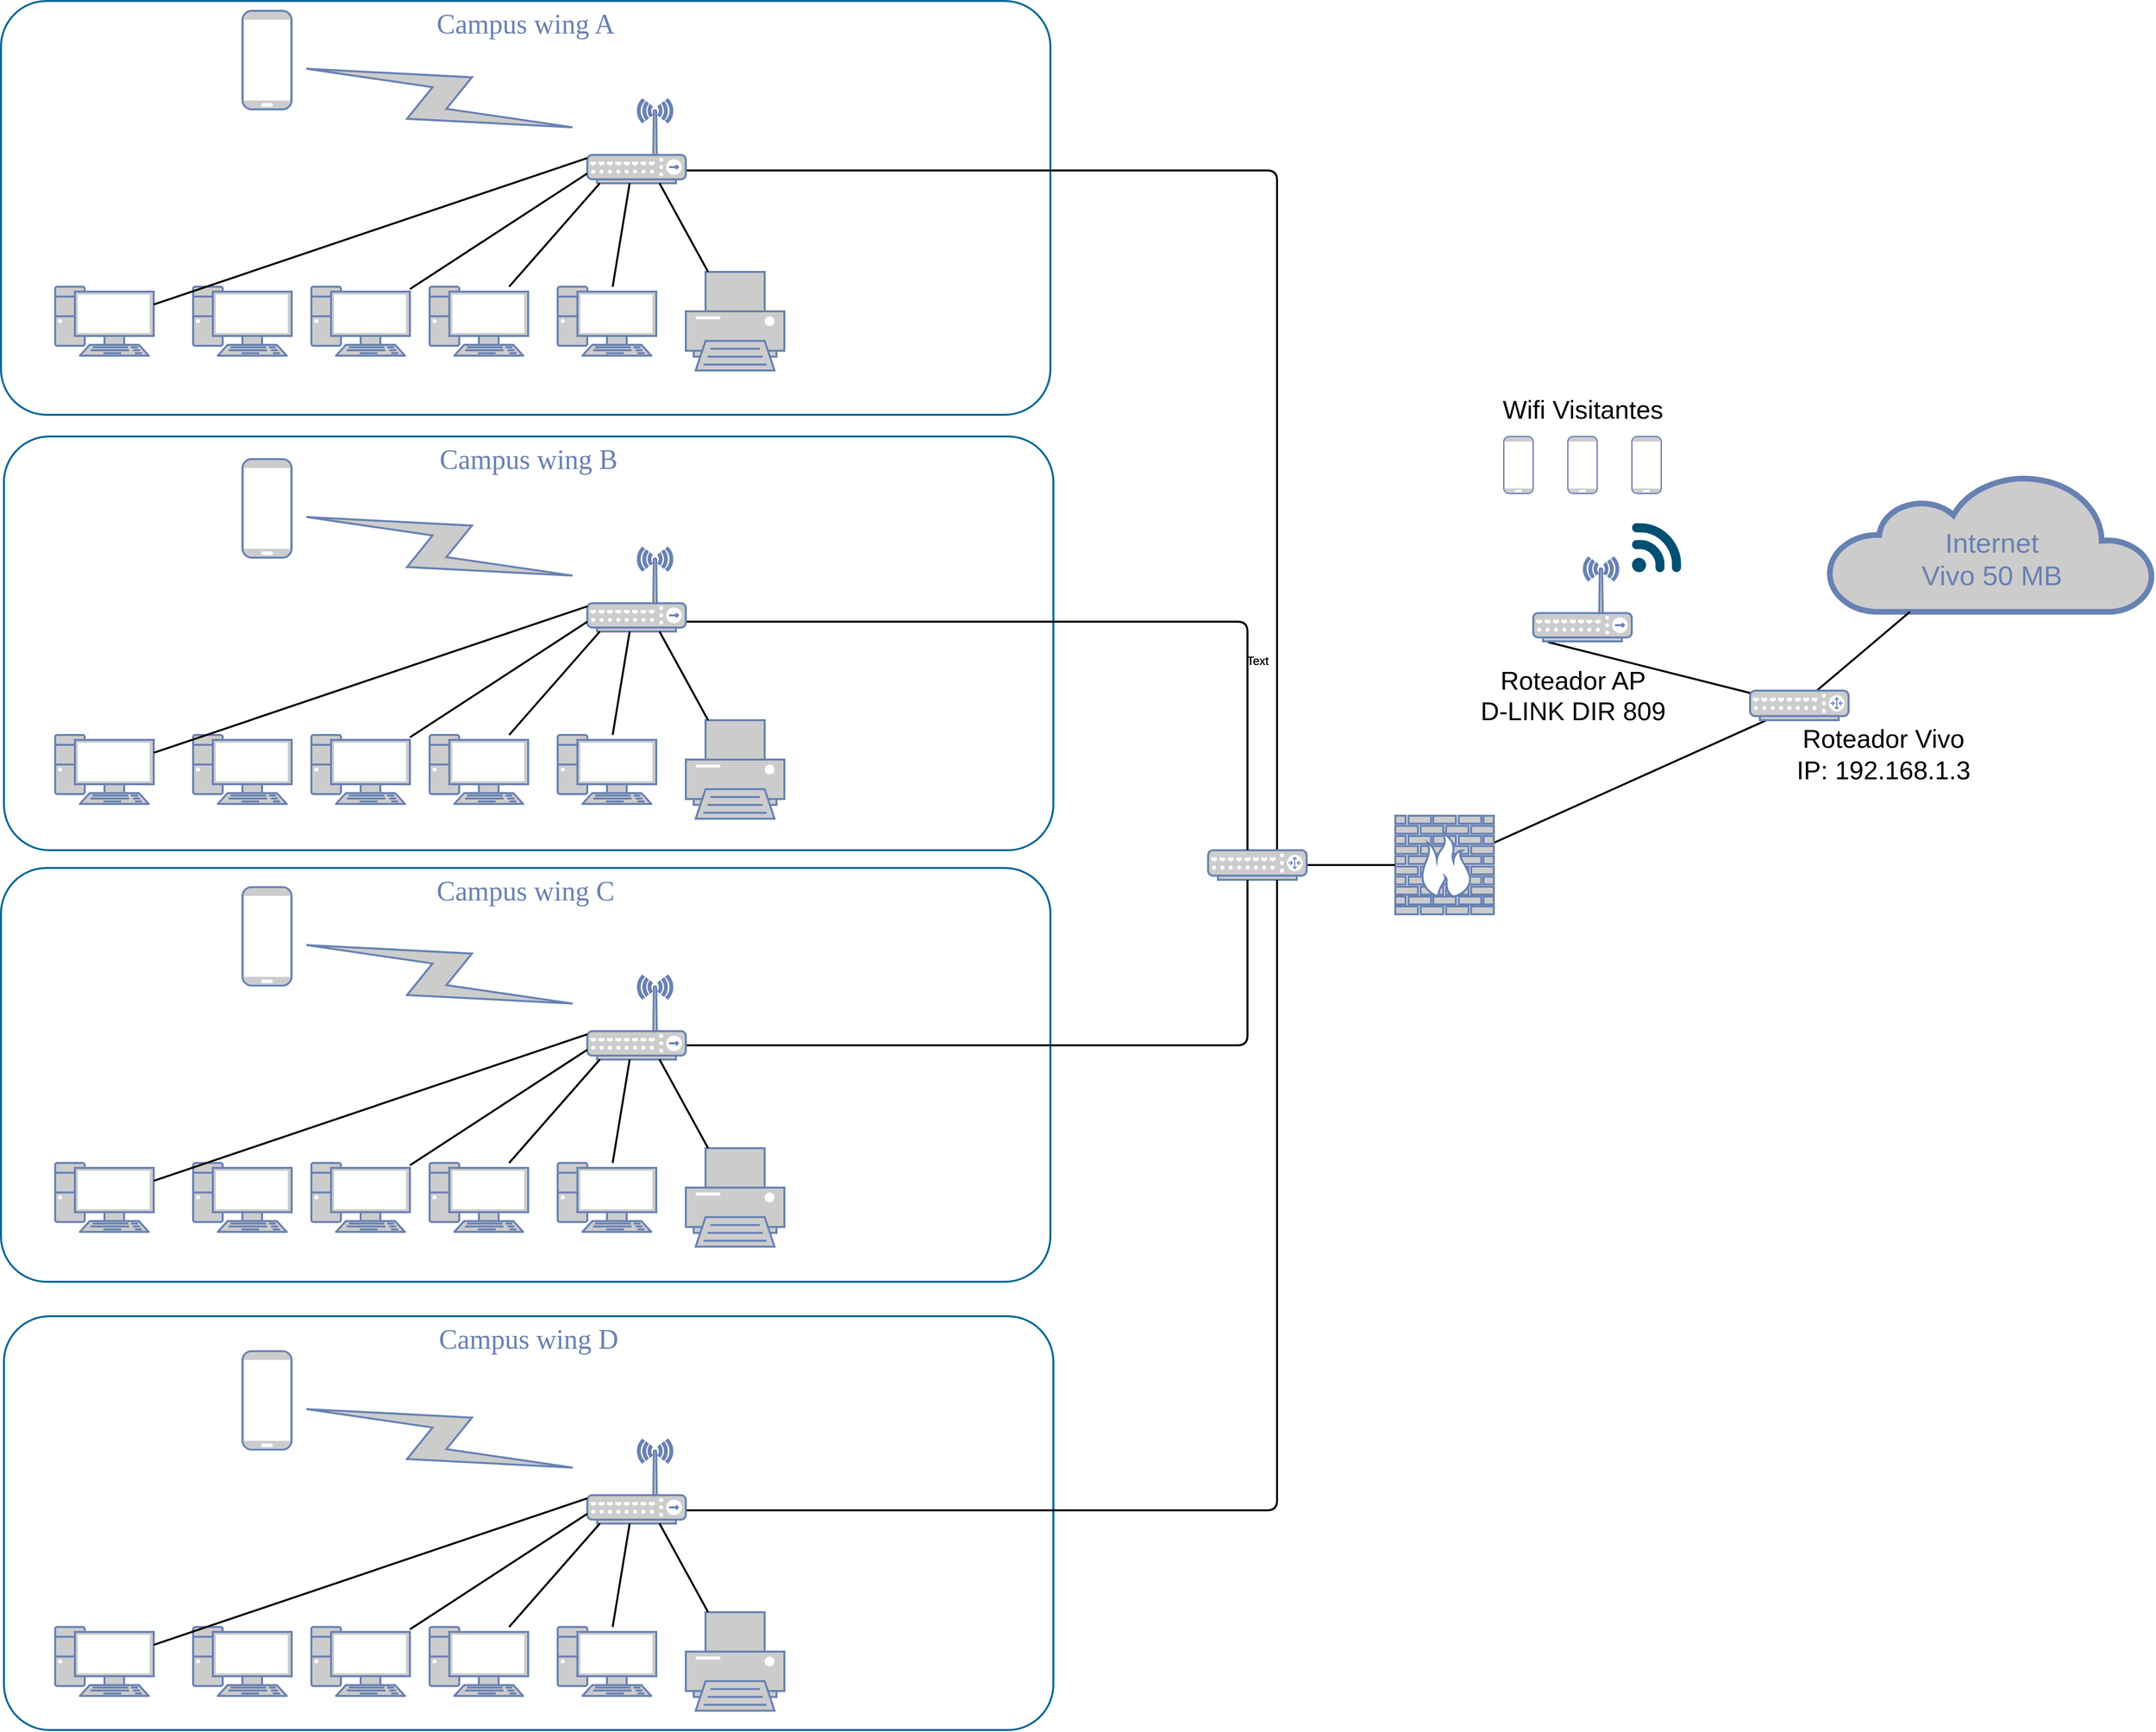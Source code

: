 <mxfile version="14.6.13" type="github">
  <diagram name="Page-1" id="bfe91b75-5d2c-26a0-9c1d-138518896778">
    <mxGraphModel dx="2029" dy="1031" grid="1" gridSize="10" guides="1" tooltips="1" connect="1" arrows="1" fold="1" page="1" pageScale="1" pageWidth="1100" pageHeight="850" background="#ffffff" math="0" shadow="0">
      <root>
        <mxCell id="0" />
        <mxCell id="1" parent="0" />
        <mxCell id="7c3789c024ecab99-82" value="Campus wing D" style="rounded=1;whiteSpace=wrap;html=1;shadow=0;comic=0;strokeColor=#036897;strokeWidth=2;fillColor=none;fontFamily=Verdana;fontSize=28;fontColor=#6881B3;align=center;arcSize=11;verticalAlign=top;" parent="1" vertex="1">
          <mxGeometry x="78" y="1355" width="1065" height="420" as="geometry" />
        </mxCell>
        <mxCell id="7c3789c024ecab99-81" value="Campus wing C" style="rounded=1;whiteSpace=wrap;html=1;shadow=0;comic=0;strokeColor=#036897;strokeWidth=2;fillColor=none;fontFamily=Verdana;fontSize=28;fontColor=#6881B3;align=center;arcSize=11;verticalAlign=top;" parent="1" vertex="1">
          <mxGeometry x="75" y="900" width="1065" height="420" as="geometry" />
        </mxCell>
        <mxCell id="7c3789c024ecab99-79" value="Campus wing B" style="rounded=1;whiteSpace=wrap;html=1;shadow=0;comic=0;strokeColor=#036897;strokeWidth=2;fillColor=none;fontFamily=Verdana;fontSize=28;fontColor=#6881B3;align=center;arcSize=11;verticalAlign=top;" parent="1" vertex="1">
          <mxGeometry x="78" y="462" width="1065" height="420" as="geometry" />
        </mxCell>
        <mxCell id="7c3789c024ecab99-78" value="Campus wing A" style="rounded=1;whiteSpace=wrap;html=1;shadow=0;comic=0;strokeColor=#036897;strokeWidth=2;fillColor=none;fontFamily=Verdana;fontSize=28;fontColor=#6881B3;align=center;arcSize=11;verticalAlign=top;" parent="1" vertex="1">
          <mxGeometry x="75" y="20" width="1065" height="420" as="geometry" />
        </mxCell>
        <mxCell id="7c3789c024ecab99-55" style="edgeStyle=none;html=1;labelBackgroundColor=none;endArrow=none;endFill=0;strokeWidth=2;fontFamily=Verdana;fontSize=28;fontColor=#6881B3;" parent="1" source="7c3789c024ecab99-8" target="7c3789c024ecab99-54" edge="1">
          <mxGeometry relative="1" as="geometry">
            <mxPoint x="1660" y="837.0" as="targetPoint" />
          </mxGeometry>
        </mxCell>
        <mxCell id="7c3789c024ecab99-8" value="" style="fontColor=#0066CC;verticalAlign=top;verticalLabelPosition=bottom;labelPosition=center;align=center;html=1;fillColor=#CCCCCC;strokeColor=#6881B3;gradientColor=none;gradientDirection=north;strokeWidth=2;shape=mxgraph.networks.firewall;rounded=0;shadow=0;comic=0;" parent="1" vertex="1">
          <mxGeometry x="1490" y="847" width="100" height="100" as="geometry" />
        </mxCell>
        <mxCell id="7c3789c024ecab99-18" style="edgeStyle=orthogonalEdgeStyle;html=1;labelBackgroundColor=none;endArrow=none;endFill=0;strokeWidth=2;fontFamily=Verdana;fontSize=15;fontColor=#036897;" parent="1" source="7c3789c024ecab99-9" target="7c3789c024ecab99-10" edge="1">
          <mxGeometry relative="1" as="geometry">
            <mxPoint x="1110" y="310" as="targetPoint" />
            <Array as="points">
              <mxPoint x="1370" y="192" />
            </Array>
          </mxGeometry>
        </mxCell>
        <mxCell id="7c3789c024ecab99-52" style="edgeStyle=none;html=1;labelBackgroundColor=none;endArrow=none;endFill=0;strokeWidth=2;fontFamily=Verdana;fontSize=15;fontColor=#036897;" parent="1" source="7c3789c024ecab99-10" target="7c3789c024ecab99-8" edge="1">
          <mxGeometry relative="1" as="geometry">
            <mxPoint x="1550.0" y="917" as="targetPoint" />
          </mxGeometry>
        </mxCell>
        <mxCell id="7c3789c024ecab99-10" value="" style="fontColor=#0066CC;verticalAlign=top;verticalLabelPosition=bottom;labelPosition=center;align=center;html=1;fillColor=#CCCCCC;strokeColor=#6881B3;gradientColor=none;gradientDirection=north;strokeWidth=2;shape=mxgraph.networks.router;rounded=0;shadow=0;comic=0;" parent="1" vertex="1">
          <mxGeometry x="1300" y="882" width="100" height="30" as="geometry" />
        </mxCell>
        <mxCell id="7c3789c024ecab99-1" value="" style="fontColor=#0066CC;verticalAlign=top;verticalLabelPosition=bottom;labelPosition=center;align=center;html=1;fillColor=#CCCCCC;strokeColor=#6881B3;gradientColor=none;gradientDirection=north;strokeWidth=2;shape=mxgraph.networks.pc;rounded=0;shadow=0;comic=0;" parent="1" vertex="1">
          <mxGeometry x="130.0" y="310" width="100" height="70" as="geometry" />
        </mxCell>
        <mxCell id="7c3789c024ecab99-2" value="" style="fontColor=#0066CC;verticalAlign=top;verticalLabelPosition=bottom;labelPosition=center;align=center;html=1;fillColor=#CCCCCC;strokeColor=#6881B3;gradientColor=none;gradientDirection=north;strokeWidth=2;shape=mxgraph.networks.pc;rounded=0;shadow=0;comic=0;" parent="1" vertex="1">
          <mxGeometry x="270.0" y="310" width="100" height="70" as="geometry" />
        </mxCell>
        <mxCell id="7c3789c024ecab99-3" value="" style="fontColor=#0066CC;verticalAlign=top;verticalLabelPosition=bottom;labelPosition=center;align=center;html=1;fillColor=#CCCCCC;strokeColor=#6881B3;gradientColor=none;gradientDirection=north;strokeWidth=2;shape=mxgraph.networks.pc;rounded=0;shadow=0;comic=0;" parent="1" vertex="1">
          <mxGeometry x="390.0" y="310" width="100" height="70" as="geometry" />
        </mxCell>
        <mxCell id="7c3789c024ecab99-4" value="" style="fontColor=#0066CC;verticalAlign=top;verticalLabelPosition=bottom;labelPosition=center;align=center;html=1;fillColor=#CCCCCC;strokeColor=#6881B3;gradientColor=none;gradientDirection=north;strokeWidth=2;shape=mxgraph.networks.pc;rounded=0;shadow=0;comic=0;" parent="1" vertex="1">
          <mxGeometry x="510.0" y="310" width="100" height="70" as="geometry" />
        </mxCell>
        <mxCell id="7c3789c024ecab99-5" value="" style="fontColor=#0066CC;verticalAlign=top;verticalLabelPosition=bottom;labelPosition=center;align=center;html=1;fillColor=#CCCCCC;strokeColor=#6881B3;gradientColor=none;gradientDirection=north;strokeWidth=2;shape=mxgraph.networks.pc;rounded=0;shadow=0;comic=0;" parent="1" vertex="1">
          <mxGeometry x="640.0" y="310" width="100" height="70" as="geometry" />
        </mxCell>
        <mxCell id="7c3789c024ecab99-6" value="" style="fontColor=#0066CC;verticalAlign=top;verticalLabelPosition=bottom;labelPosition=center;align=center;html=1;fillColor=#CCCCCC;strokeColor=#6881B3;gradientColor=none;gradientDirection=north;strokeWidth=2;shape=mxgraph.networks.printer;rounded=0;shadow=0;comic=0;" parent="1" vertex="1">
          <mxGeometry x="770.0" y="295" width="100" height="100" as="geometry" />
        </mxCell>
        <mxCell id="7c3789c024ecab99-9" value="" style="fontColor=#0066CC;verticalAlign=top;verticalLabelPosition=bottom;labelPosition=center;align=center;html=1;fillColor=#CCCCCC;strokeColor=#6881B3;gradientColor=none;gradientDirection=north;strokeWidth=2;shape=mxgraph.networks.wireless_hub;rounded=0;shadow=0;comic=0;" parent="1" vertex="1">
          <mxGeometry x="670.0" y="120" width="100" height="85" as="geometry" />
        </mxCell>
        <mxCell id="7c3789c024ecab99-13" style="edgeStyle=none;html=1;labelBackgroundColor=none;endArrow=none;endFill=0;strokeWidth=2;fontFamily=Verdana;fontSize=15;fontColor=#036897;" parent="1" source="7c3789c024ecab99-1" target="7c3789c024ecab99-9" edge="1">
          <mxGeometry relative="1" as="geometry">
            <mxPoint x="650.0" y="240" as="targetPoint" />
          </mxGeometry>
        </mxCell>
        <mxCell id="7c3789c024ecab99-14" style="edgeStyle=none;html=1;labelBackgroundColor=none;endArrow=none;endFill=0;strokeWidth=2;fontFamily=Verdana;fontSize=15;fontColor=#036897;" parent="1" source="7c3789c024ecab99-3" target="7c3789c024ecab99-9" edge="1">
          <mxGeometry relative="1" as="geometry" />
        </mxCell>
        <mxCell id="7c3789c024ecab99-15" style="edgeStyle=none;html=1;labelBackgroundColor=none;endArrow=none;endFill=0;strokeWidth=2;fontFamily=Verdana;fontSize=15;fontColor=#036897;" parent="1" source="7c3789c024ecab99-4" target="7c3789c024ecab99-9" edge="1">
          <mxGeometry relative="1" as="geometry" />
        </mxCell>
        <mxCell id="7c3789c024ecab99-16" style="edgeStyle=none;html=1;labelBackgroundColor=none;endArrow=none;endFill=0;strokeWidth=2;fontFamily=Verdana;fontSize=15;fontColor=#036897;" parent="1" source="7c3789c024ecab99-5" target="7c3789c024ecab99-9" edge="1">
          <mxGeometry relative="1" as="geometry" />
        </mxCell>
        <mxCell id="7c3789c024ecab99-17" style="edgeStyle=none;html=1;labelBackgroundColor=none;endArrow=none;endFill=0;strokeWidth=2;fontFamily=Verdana;fontSize=15;fontColor=#036897;" parent="1" source="7c3789c024ecab99-6" target="7c3789c024ecab99-9" edge="1">
          <mxGeometry relative="1" as="geometry" />
        </mxCell>
        <mxCell id="7c3789c024ecab99-11" value="" style="html=1;fillColor=#CCCCCC;strokeColor=#6881B3;gradientColor=none;gradientDirection=north;strokeWidth=2;shape=mxgraph.networks.comm_link_edge;html=1;labelBackgroundColor=none;endArrow=none;endFill=0;fontFamily=Verdana;fontSize=20;" parent="1" source="7c3789c024ecab99-9" target="7c3789c024ecab99-12" edge="1">
          <mxGeometry width="100" height="100" relative="1" as="geometry">
            <mxPoint x="900.0" y="220" as="sourcePoint" />
            <mxPoint x="603.0" y="133" as="targetPoint" />
          </mxGeometry>
        </mxCell>
        <mxCell id="7c3789c024ecab99-12" value="" style="fontColor=#0066CC;verticalAlign=top;verticalLabelPosition=bottom;labelPosition=center;align=center;html=1;fillColor=#CCCCCC;strokeColor=#6881B3;gradientColor=none;gradientDirection=north;strokeWidth=2;shape=mxgraph.networks.mobile;rounded=0;shadow=0;comic=0;" parent="1" vertex="1">
          <mxGeometry x="320.0" y="30" width="50" height="100" as="geometry" />
        </mxCell>
        <mxCell id="7c3789c024ecab99-20" value="" style="fontColor=#0066CC;verticalAlign=top;verticalLabelPosition=bottom;labelPosition=center;align=center;html=1;fillColor=#CCCCCC;strokeColor=#6881B3;gradientColor=none;gradientDirection=north;strokeWidth=2;shape=mxgraph.networks.pc;rounded=0;shadow=0;comic=0;" parent="1" vertex="1">
          <mxGeometry x="130.0" y="765" width="100" height="70" as="geometry" />
        </mxCell>
        <mxCell id="7c3789c024ecab99-21" value="" style="fontColor=#0066CC;verticalAlign=top;verticalLabelPosition=bottom;labelPosition=center;align=center;html=1;fillColor=#CCCCCC;strokeColor=#6881B3;gradientColor=none;gradientDirection=north;strokeWidth=2;shape=mxgraph.networks.pc;rounded=0;shadow=0;comic=0;" parent="1" vertex="1">
          <mxGeometry x="270.0" y="765" width="100" height="70" as="geometry" />
        </mxCell>
        <mxCell id="7c3789c024ecab99-23" value="" style="fontColor=#0066CC;verticalAlign=top;verticalLabelPosition=bottom;labelPosition=center;align=center;html=1;fillColor=#CCCCCC;strokeColor=#6881B3;gradientColor=none;gradientDirection=north;strokeWidth=2;shape=mxgraph.networks.pc;rounded=0;shadow=0;comic=0;" parent="1" vertex="1">
          <mxGeometry x="390.0" y="765" width="100" height="70" as="geometry" />
        </mxCell>
        <mxCell id="7c3789c024ecab99-25" value="" style="fontColor=#0066CC;verticalAlign=top;verticalLabelPosition=bottom;labelPosition=center;align=center;html=1;fillColor=#CCCCCC;strokeColor=#6881B3;gradientColor=none;gradientDirection=north;strokeWidth=2;shape=mxgraph.networks.pc;rounded=0;shadow=0;comic=0;" parent="1" vertex="1">
          <mxGeometry x="510.0" y="765" width="100" height="70" as="geometry" />
        </mxCell>
        <mxCell id="7c3789c024ecab99-27" value="" style="fontColor=#0066CC;verticalAlign=top;verticalLabelPosition=bottom;labelPosition=center;align=center;html=1;fillColor=#CCCCCC;strokeColor=#6881B3;gradientColor=none;gradientDirection=north;strokeWidth=2;shape=mxgraph.networks.pc;rounded=0;shadow=0;comic=0;" parent="1" vertex="1">
          <mxGeometry x="640.0" y="765" width="100" height="70" as="geometry" />
        </mxCell>
        <mxCell id="7c3789c024ecab99-29" value="" style="fontColor=#0066CC;verticalAlign=top;verticalLabelPosition=bottom;labelPosition=center;align=center;html=1;fillColor=#CCCCCC;strokeColor=#6881B3;gradientColor=none;gradientDirection=north;strokeWidth=2;shape=mxgraph.networks.printer;rounded=0;shadow=0;comic=0;" parent="1" vertex="1">
          <mxGeometry x="770.0" y="750" width="100" height="100" as="geometry" />
        </mxCell>
        <mxCell id="7c3789c024ecab99-50" style="edgeStyle=orthogonalEdgeStyle;html=1;labelBackgroundColor=none;endArrow=none;endFill=0;strokeWidth=2;fontFamily=Verdana;fontSize=15;fontColor=#036897;" parent="1" source="7c3789c024ecab99-30" target="7c3789c024ecab99-10" edge="1">
          <mxGeometry relative="1" as="geometry">
            <mxPoint x="1080.0" y="410" as="targetPoint" />
            <mxPoint x="1200" y="620" as="sourcePoint" />
            <Array as="points">
              <mxPoint x="1340" y="650" />
            </Array>
          </mxGeometry>
        </mxCell>
        <mxCell id="7c3789c024ecab99-30" value="" style="fontColor=#0066CC;verticalAlign=top;verticalLabelPosition=bottom;labelPosition=center;align=center;html=1;fillColor=#CCCCCC;strokeColor=#6881B3;gradientColor=none;gradientDirection=north;strokeWidth=2;shape=mxgraph.networks.wireless_hub;rounded=0;shadow=0;comic=0;" parent="1" vertex="1">
          <mxGeometry x="670.0" y="575" width="100" height="85" as="geometry" />
        </mxCell>
        <mxCell id="7c3789c024ecab99-19" style="edgeStyle=none;html=1;labelBackgroundColor=none;endArrow=none;endFill=0;strokeWidth=2;fontFamily=Verdana;fontSize=15;fontColor=#036897;" parent="1" source="7c3789c024ecab99-20" target="7c3789c024ecab99-30" edge="1">
          <mxGeometry relative="1" as="geometry">
            <mxPoint x="650.0" y="695" as="targetPoint" />
          </mxGeometry>
        </mxCell>
        <mxCell id="7c3789c024ecab99-22" style="edgeStyle=none;html=1;labelBackgroundColor=none;endArrow=none;endFill=0;strokeWidth=2;fontFamily=Verdana;fontSize=15;fontColor=#036897;" parent="1" source="7c3789c024ecab99-23" target="7c3789c024ecab99-30" edge="1">
          <mxGeometry relative="1" as="geometry" />
        </mxCell>
        <mxCell id="7c3789c024ecab99-24" style="edgeStyle=none;html=1;labelBackgroundColor=none;endArrow=none;endFill=0;strokeWidth=2;fontFamily=Verdana;fontSize=15;fontColor=#036897;" parent="1" source="7c3789c024ecab99-25" target="7c3789c024ecab99-30" edge="1">
          <mxGeometry relative="1" as="geometry" />
        </mxCell>
        <mxCell id="7c3789c024ecab99-26" style="edgeStyle=none;html=1;labelBackgroundColor=none;endArrow=none;endFill=0;strokeWidth=2;fontFamily=Verdana;fontSize=15;fontColor=#036897;" parent="1" source="7c3789c024ecab99-27" target="7c3789c024ecab99-30" edge="1">
          <mxGeometry relative="1" as="geometry" />
        </mxCell>
        <mxCell id="7c3789c024ecab99-28" style="edgeStyle=none;html=1;labelBackgroundColor=none;endArrow=none;endFill=0;strokeWidth=2;fontFamily=Verdana;fontSize=15;fontColor=#036897;" parent="1" source="7c3789c024ecab99-29" target="7c3789c024ecab99-30" edge="1">
          <mxGeometry relative="1" as="geometry" />
        </mxCell>
        <mxCell id="7c3789c024ecab99-31" value="" style="html=1;fillColor=#CCCCCC;strokeColor=#6881B3;gradientColor=none;gradientDirection=north;strokeWidth=2;shape=mxgraph.networks.comm_link_edge;html=1;labelBackgroundColor=none;endArrow=none;endFill=0;fontFamily=Verdana;fontSize=20;" parent="1" source="7c3789c024ecab99-30" target="7c3789c024ecab99-32" edge="1">
          <mxGeometry width="100" height="100" relative="1" as="geometry">
            <mxPoint x="900.0" y="675" as="sourcePoint" />
            <mxPoint x="603.0" y="588" as="targetPoint" />
          </mxGeometry>
        </mxCell>
        <mxCell id="7c3789c024ecab99-32" value="" style="fontColor=#0066CC;verticalAlign=top;verticalLabelPosition=bottom;labelPosition=center;align=center;html=1;fillColor=#CCCCCC;strokeColor=#6881B3;gradientColor=none;gradientDirection=north;strokeWidth=2;shape=mxgraph.networks.mobile;rounded=0;shadow=0;comic=0;" parent="1" vertex="1">
          <mxGeometry x="320.0" y="485" width="50" height="100" as="geometry" />
        </mxCell>
        <mxCell id="7c3789c024ecab99-34" value="" style="fontColor=#0066CC;verticalAlign=top;verticalLabelPosition=bottom;labelPosition=center;align=center;html=1;fillColor=#CCCCCC;strokeColor=#6881B3;gradientColor=none;gradientDirection=north;strokeWidth=2;shape=mxgraph.networks.pc;rounded=0;shadow=0;comic=0;" parent="1" vertex="1">
          <mxGeometry x="130.0" y="1199.412" width="100" height="70" as="geometry" />
        </mxCell>
        <mxCell id="7c3789c024ecab99-35" value="" style="fontColor=#0066CC;verticalAlign=top;verticalLabelPosition=bottom;labelPosition=center;align=center;html=1;fillColor=#CCCCCC;strokeColor=#6881B3;gradientColor=none;gradientDirection=north;strokeWidth=2;shape=mxgraph.networks.pc;rounded=0;shadow=0;comic=0;" parent="1" vertex="1">
          <mxGeometry x="270.0" y="1199.412" width="100" height="70" as="geometry" />
        </mxCell>
        <mxCell id="7c3789c024ecab99-37" value="" style="fontColor=#0066CC;verticalAlign=top;verticalLabelPosition=bottom;labelPosition=center;align=center;html=1;fillColor=#CCCCCC;strokeColor=#6881B3;gradientColor=none;gradientDirection=north;strokeWidth=2;shape=mxgraph.networks.pc;rounded=0;shadow=0;comic=0;" parent="1" vertex="1">
          <mxGeometry x="390.0" y="1199.412" width="100" height="70" as="geometry" />
        </mxCell>
        <mxCell id="7c3789c024ecab99-39" value="" style="fontColor=#0066CC;verticalAlign=top;verticalLabelPosition=bottom;labelPosition=center;align=center;html=1;fillColor=#CCCCCC;strokeColor=#6881B3;gradientColor=none;gradientDirection=north;strokeWidth=2;shape=mxgraph.networks.pc;rounded=0;shadow=0;comic=0;" parent="1" vertex="1">
          <mxGeometry x="510.0" y="1199.412" width="100" height="70" as="geometry" />
        </mxCell>
        <mxCell id="7c3789c024ecab99-41" value="" style="fontColor=#0066CC;verticalAlign=top;verticalLabelPosition=bottom;labelPosition=center;align=center;html=1;fillColor=#CCCCCC;strokeColor=#6881B3;gradientColor=none;gradientDirection=north;strokeWidth=2;shape=mxgraph.networks.pc;rounded=0;shadow=0;comic=0;" parent="1" vertex="1">
          <mxGeometry x="640.0" y="1199.412" width="100" height="70" as="geometry" />
        </mxCell>
        <mxCell id="7c3789c024ecab99-43" value="" style="fontColor=#0066CC;verticalAlign=top;verticalLabelPosition=bottom;labelPosition=center;align=center;html=1;fillColor=#CCCCCC;strokeColor=#6881B3;gradientColor=none;gradientDirection=north;strokeWidth=2;shape=mxgraph.networks.printer;rounded=0;shadow=0;comic=0;" parent="1" vertex="1">
          <mxGeometry x="770.0" y="1184.412" width="100" height="100" as="geometry" />
        </mxCell>
        <mxCell id="7c3789c024ecab99-51" style="edgeStyle=orthogonalEdgeStyle;html=1;labelBackgroundColor=none;endArrow=none;endFill=0;strokeWidth=2;fontFamily=Verdana;fontSize=15;fontColor=#036897;" parent="1" source="7c3789c024ecab99-44" target="7c3789c024ecab99-10" edge="1">
          <mxGeometry relative="1" as="geometry">
            <mxPoint x="1180" y="430" as="targetPoint" />
            <Array as="points">
              <mxPoint x="1340" y="1080" />
            </Array>
          </mxGeometry>
        </mxCell>
        <mxCell id="7c3789c024ecab99-44" value="" style="fontColor=#0066CC;verticalAlign=top;verticalLabelPosition=bottom;labelPosition=center;align=center;html=1;fillColor=#CCCCCC;strokeColor=#6881B3;gradientColor=none;gradientDirection=north;strokeWidth=2;shape=mxgraph.networks.wireless_hub;rounded=0;shadow=0;comic=0;" parent="1" vertex="1">
          <mxGeometry x="670.0" y="1009.412" width="100" height="85" as="geometry" />
        </mxCell>
        <mxCell id="7c3789c024ecab99-33" style="edgeStyle=none;html=1;labelBackgroundColor=none;endArrow=none;endFill=0;strokeWidth=2;fontFamily=Verdana;fontSize=15;fontColor=#036897;" parent="1" source="7c3789c024ecab99-34" target="7c3789c024ecab99-44" edge="1">
          <mxGeometry relative="1" as="geometry">
            <mxPoint x="650.0" y="1129.412" as="targetPoint" />
          </mxGeometry>
        </mxCell>
        <mxCell id="7c3789c024ecab99-36" style="edgeStyle=none;html=1;labelBackgroundColor=none;endArrow=none;endFill=0;strokeWidth=2;fontFamily=Verdana;fontSize=15;fontColor=#036897;" parent="1" source="7c3789c024ecab99-37" target="7c3789c024ecab99-44" edge="1">
          <mxGeometry relative="1" as="geometry" />
        </mxCell>
        <mxCell id="7c3789c024ecab99-38" style="edgeStyle=none;html=1;labelBackgroundColor=none;endArrow=none;endFill=0;strokeWidth=2;fontFamily=Verdana;fontSize=15;fontColor=#036897;" parent="1" source="7c3789c024ecab99-39" target="7c3789c024ecab99-44" edge="1">
          <mxGeometry relative="1" as="geometry" />
        </mxCell>
        <mxCell id="7c3789c024ecab99-40" style="edgeStyle=none;html=1;labelBackgroundColor=none;endArrow=none;endFill=0;strokeWidth=2;fontFamily=Verdana;fontSize=15;fontColor=#036897;" parent="1" source="7c3789c024ecab99-41" target="7c3789c024ecab99-44" edge="1">
          <mxGeometry relative="1" as="geometry" />
        </mxCell>
        <mxCell id="7c3789c024ecab99-42" style="edgeStyle=none;html=1;labelBackgroundColor=none;endArrow=none;endFill=0;strokeWidth=2;fontFamily=Verdana;fontSize=15;fontColor=#036897;" parent="1" source="7c3789c024ecab99-43" target="7c3789c024ecab99-44" edge="1">
          <mxGeometry relative="1" as="geometry" />
        </mxCell>
        <mxCell id="7c3789c024ecab99-45" value="" style="html=1;fillColor=#CCCCCC;strokeColor=#6881B3;gradientColor=none;gradientDirection=north;strokeWidth=2;shape=mxgraph.networks.comm_link_edge;html=1;labelBackgroundColor=none;endArrow=none;endFill=0;fontFamily=Verdana;fontSize=20;" parent="1" source="7c3789c024ecab99-44" target="7c3789c024ecab99-46" edge="1">
          <mxGeometry width="100" height="100" relative="1" as="geometry">
            <mxPoint x="900.0" y="1109.412" as="sourcePoint" />
            <mxPoint x="603.0" y="1022.412" as="targetPoint" />
          </mxGeometry>
        </mxCell>
        <mxCell id="7c3789c024ecab99-46" value="" style="fontColor=#0066CC;verticalAlign=top;verticalLabelPosition=bottom;labelPosition=center;align=center;html=1;fillColor=#CCCCCC;strokeColor=#6881B3;gradientColor=none;gradientDirection=north;strokeWidth=2;shape=mxgraph.networks.mobile;rounded=0;shadow=0;comic=0;" parent="1" vertex="1">
          <mxGeometry x="320.0" y="919.412" width="50" height="100" as="geometry" />
        </mxCell>
        <mxCell id="7c3789c024ecab99-53" value="&lt;br&gt;Internet&lt;br&gt;Vivo 50 MB" style="html=1;fillColor=#CCCCCC;strokeColor=#6881B3;gradientColor=none;gradientDirection=north;strokeWidth=2;shape=mxgraph.networks.cloud;fontColor=#6881B3;rounded=0;shadow=0;comic=0;align=center;fontSize=28;" parent="1" vertex="1">
          <mxGeometry x="1930" y="500" width="330" height="140" as="geometry" />
        </mxCell>
        <mxCell id="7c3789c024ecab99-56" style="edgeStyle=none;html=1;labelBackgroundColor=none;endArrow=none;endFill=0;strokeWidth=2;fontFamily=Verdana;fontSize=28;fontColor=#6881B3;" parent="1" source="7c3789c024ecab99-54" target="7c3789c024ecab99-53" edge="1">
          <mxGeometry relative="1" as="geometry" />
        </mxCell>
        <mxCell id="7c3789c024ecab99-54" value="" style="fontColor=#0066CC;verticalAlign=top;verticalLabelPosition=bottom;labelPosition=center;align=center;html=1;fillColor=#CCCCCC;strokeColor=#6881B3;gradientColor=none;gradientDirection=north;strokeWidth=2;shape=mxgraph.networks.router;rounded=0;shadow=0;comic=0;" parent="1" vertex="1">
          <mxGeometry x="1850" y="720" width="100" height="30" as="geometry" />
        </mxCell>
        <mxCell id="7c3789c024ecab99-59" style="edgeStyle=none;html=1;labelBackgroundColor=none;endArrow=none;endFill=0;strokeWidth=2;fontFamily=Verdana;fontSize=28;fontColor=#6881B3;" parent="1" target="7c3789c024ecab99-54" edge="1">
          <mxGeometry relative="1" as="geometry">
            <mxPoint x="1570" y="827" as="targetPoint" />
            <mxPoint x="1645" y="670.732" as="sourcePoint" />
          </mxGeometry>
        </mxCell>
        <mxCell id="7c3789c024ecab99-61" value="" style="fontColor=#0066CC;verticalAlign=top;verticalLabelPosition=bottom;labelPosition=center;align=center;html=1;fillColor=#CCCCCC;strokeColor=#6881B3;gradientColor=none;gradientDirection=north;strokeWidth=2;shape=mxgraph.networks.pc;rounded=0;shadow=0;comic=0;" parent="1" vertex="1">
          <mxGeometry x="130.0" y="1670.412" width="100" height="70" as="geometry" />
        </mxCell>
        <mxCell id="7c3789c024ecab99-62" value="" style="fontColor=#0066CC;verticalAlign=top;verticalLabelPosition=bottom;labelPosition=center;align=center;html=1;fillColor=#CCCCCC;strokeColor=#6881B3;gradientColor=none;gradientDirection=north;strokeWidth=2;shape=mxgraph.networks.pc;rounded=0;shadow=0;comic=0;" parent="1" vertex="1">
          <mxGeometry x="270.0" y="1670.412" width="100" height="70" as="geometry" />
        </mxCell>
        <mxCell id="7c3789c024ecab99-63" value="" style="fontColor=#0066CC;verticalAlign=top;verticalLabelPosition=bottom;labelPosition=center;align=center;html=1;fillColor=#CCCCCC;strokeColor=#6881B3;gradientColor=none;gradientDirection=north;strokeWidth=2;shape=mxgraph.networks.pc;rounded=0;shadow=0;comic=0;" parent="1" vertex="1">
          <mxGeometry x="390.0" y="1670.412" width="100" height="70" as="geometry" />
        </mxCell>
        <mxCell id="7c3789c024ecab99-64" value="" style="fontColor=#0066CC;verticalAlign=top;verticalLabelPosition=bottom;labelPosition=center;align=center;html=1;fillColor=#CCCCCC;strokeColor=#6881B3;gradientColor=none;gradientDirection=north;strokeWidth=2;shape=mxgraph.networks.pc;rounded=0;shadow=0;comic=0;" parent="1" vertex="1">
          <mxGeometry x="510.0" y="1670.412" width="100" height="70" as="geometry" />
        </mxCell>
        <mxCell id="7c3789c024ecab99-65" value="" style="fontColor=#0066CC;verticalAlign=top;verticalLabelPosition=bottom;labelPosition=center;align=center;html=1;fillColor=#CCCCCC;strokeColor=#6881B3;gradientColor=none;gradientDirection=north;strokeWidth=2;shape=mxgraph.networks.pc;rounded=0;shadow=0;comic=0;" parent="1" vertex="1">
          <mxGeometry x="640.0" y="1670.412" width="100" height="70" as="geometry" />
        </mxCell>
        <mxCell id="7c3789c024ecab99-66" value="" style="fontColor=#0066CC;verticalAlign=top;verticalLabelPosition=bottom;labelPosition=center;align=center;html=1;fillColor=#CCCCCC;strokeColor=#6881B3;gradientColor=none;gradientDirection=north;strokeWidth=2;shape=mxgraph.networks.printer;rounded=0;shadow=0;comic=0;" parent="1" vertex="1">
          <mxGeometry x="770.0" y="1655.412" width="100" height="100" as="geometry" />
        </mxCell>
        <mxCell id="7c3789c024ecab99-75" style="edgeStyle=orthogonalEdgeStyle;html=1;labelBackgroundColor=none;endArrow=none;endFill=0;strokeWidth=2;fontFamily=Verdana;fontSize=28;fontColor=#6881B3;" parent="1" source="7c3789c024ecab99-67" target="7c3789c024ecab99-10" edge="1">
          <mxGeometry relative="1" as="geometry">
            <mxPoint x="1240" y="760" as="targetPoint" />
            <Array as="points">
              <mxPoint x="1370" y="1552" />
            </Array>
          </mxGeometry>
        </mxCell>
        <mxCell id="7c3789c024ecab99-67" value="" style="fontColor=#0066CC;verticalAlign=top;verticalLabelPosition=bottom;labelPosition=center;align=center;html=1;fillColor=#CCCCCC;strokeColor=#6881B3;gradientColor=none;gradientDirection=north;strokeWidth=2;shape=mxgraph.networks.wireless_hub;rounded=0;shadow=0;comic=0;" parent="1" vertex="1">
          <mxGeometry x="670.0" y="1480.412" width="100" height="85" as="geometry" />
        </mxCell>
        <mxCell id="7c3789c024ecab99-68" style="edgeStyle=none;html=1;labelBackgroundColor=none;endArrow=none;endFill=0;strokeWidth=2;fontFamily=Verdana;fontSize=15;fontColor=#036897;" parent="1" source="7c3789c024ecab99-61" target="7c3789c024ecab99-67" edge="1">
          <mxGeometry relative="1" as="geometry">
            <mxPoint x="650.0" y="1600.412" as="targetPoint" />
          </mxGeometry>
        </mxCell>
        <mxCell id="7c3789c024ecab99-69" style="edgeStyle=none;html=1;labelBackgroundColor=none;endArrow=none;endFill=0;strokeWidth=2;fontFamily=Verdana;fontSize=15;fontColor=#036897;" parent="1" source="7c3789c024ecab99-63" target="7c3789c024ecab99-67" edge="1">
          <mxGeometry relative="1" as="geometry" />
        </mxCell>
        <mxCell id="7c3789c024ecab99-70" style="edgeStyle=none;html=1;labelBackgroundColor=none;endArrow=none;endFill=0;strokeWidth=2;fontFamily=Verdana;fontSize=15;fontColor=#036897;" parent="1" source="7c3789c024ecab99-64" target="7c3789c024ecab99-67" edge="1">
          <mxGeometry relative="1" as="geometry" />
        </mxCell>
        <mxCell id="7c3789c024ecab99-71" style="edgeStyle=none;html=1;labelBackgroundColor=none;endArrow=none;endFill=0;strokeWidth=2;fontFamily=Verdana;fontSize=15;fontColor=#036897;" parent="1" source="7c3789c024ecab99-65" target="7c3789c024ecab99-67" edge="1">
          <mxGeometry relative="1" as="geometry" />
        </mxCell>
        <mxCell id="7c3789c024ecab99-72" style="edgeStyle=none;html=1;labelBackgroundColor=none;endArrow=none;endFill=0;strokeWidth=2;fontFamily=Verdana;fontSize=15;fontColor=#036897;" parent="1" source="7c3789c024ecab99-66" target="7c3789c024ecab99-67" edge="1">
          <mxGeometry relative="1" as="geometry" />
        </mxCell>
        <mxCell id="7c3789c024ecab99-73" value="" style="html=1;fillColor=#CCCCCC;strokeColor=#6881B3;gradientColor=none;gradientDirection=north;strokeWidth=2;shape=mxgraph.networks.comm_link_edge;html=1;labelBackgroundColor=none;endArrow=none;endFill=0;fontFamily=Verdana;fontSize=20;" parent="1" source="7c3789c024ecab99-67" target="7c3789c024ecab99-74" edge="1">
          <mxGeometry width="100" height="100" relative="1" as="geometry">
            <mxPoint x="900.0" y="1580.412" as="sourcePoint" />
            <mxPoint x="603.0" y="1493.412" as="targetPoint" />
          </mxGeometry>
        </mxCell>
        <mxCell id="7c3789c024ecab99-74" value="" style="fontColor=#0066CC;verticalAlign=top;verticalLabelPosition=bottom;labelPosition=center;align=center;html=1;fillColor=#CCCCCC;strokeColor=#6881B3;gradientColor=none;gradientDirection=north;strokeWidth=2;shape=mxgraph.networks.mobile;rounded=0;shadow=0;comic=0;" parent="1" vertex="1">
          <mxGeometry x="320.0" y="1390.412" width="50" height="100" as="geometry" />
        </mxCell>
        <mxCell id="7-8rVvSdNKjw__y4Cbuu-1" value="Text" style="text;html=1;resizable=0;autosize=1;align=center;verticalAlign=middle;points=[];fillColor=none;strokeColor=none;rounded=0;" vertex="1" parent="1">
          <mxGeometry x="1330" y="680" width="40" height="20" as="geometry" />
        </mxCell>
        <mxCell id="7-8rVvSdNKjw__y4Cbuu-2" value="Text" style="text;html=1;resizable=0;autosize=1;align=center;verticalAlign=middle;points=[];fillColor=none;strokeColor=none;rounded=0;" vertex="1" parent="1">
          <mxGeometry x="1330" y="680" width="40" height="20" as="geometry" />
        </mxCell>
        <mxCell id="7-8rVvSdNKjw__y4Cbuu-3" value="Text" style="text;html=1;resizable=0;autosize=1;align=center;verticalAlign=middle;points=[];fillColor=none;strokeColor=none;rounded=0;" vertex="1" parent="1">
          <mxGeometry x="1330" y="680" width="40" height="20" as="geometry" />
        </mxCell>
        <mxCell id="7-8rVvSdNKjw__y4Cbuu-4" value="&lt;font style=&quot;font-size: 26px&quot;&gt;Roteador Vivo&lt;br&gt;IP: 192.168.1.3&lt;/font&gt;" style="text;html=1;resizable=0;autosize=1;align=center;verticalAlign=middle;points=[];fillColor=none;strokeColor=none;rounded=0;" vertex="1" parent="1">
          <mxGeometry x="1890" y="765" width="190" height="40" as="geometry" />
        </mxCell>
        <mxCell id="7-8rVvSdNKjw__y4Cbuu-5" value="" style="fontColor=#0066CC;verticalAlign=top;verticalLabelPosition=bottom;labelPosition=center;align=center;html=1;outlineConnect=0;fillColor=#CCCCCC;strokeColor=#6881B3;gradientColor=none;gradientDirection=north;strokeWidth=2;shape=mxgraph.networks.wireless_hub;" vertex="1" parent="1">
          <mxGeometry x="1630" y="585" width="100" height="85" as="geometry" />
        </mxCell>
        <mxCell id="7-8rVvSdNKjw__y4Cbuu-6" value="" style="fontColor=#0066CC;verticalAlign=top;verticalLabelPosition=bottom;labelPosition=center;align=center;html=1;outlineConnect=0;fillColor=#CCCCCC;strokeColor=#6881B3;gradientColor=none;gradientDirection=north;strokeWidth=2;shape=mxgraph.networks.mobile;" vertex="1" parent="1">
          <mxGeometry x="1600" y="462" width="30" height="58" as="geometry" />
        </mxCell>
        <mxCell id="7-8rVvSdNKjw__y4Cbuu-7" value="" style="fontColor=#0066CC;verticalAlign=top;verticalLabelPosition=bottom;labelPosition=center;align=center;html=1;outlineConnect=0;fillColor=#CCCCCC;strokeColor=#6881B3;gradientColor=none;gradientDirection=north;strokeWidth=2;shape=mxgraph.networks.mobile;" vertex="1" parent="1">
          <mxGeometry x="1665" y="462" width="30" height="58" as="geometry" />
        </mxCell>
        <mxCell id="7-8rVvSdNKjw__y4Cbuu-8" value="" style="fontColor=#0066CC;verticalAlign=top;verticalLabelPosition=bottom;labelPosition=center;align=center;html=1;outlineConnect=0;fillColor=#CCCCCC;strokeColor=#6881B3;gradientColor=none;gradientDirection=north;strokeWidth=2;shape=mxgraph.networks.mobile;" vertex="1" parent="1">
          <mxGeometry x="1730" y="462" width="30" height="58" as="geometry" />
        </mxCell>
        <mxCell id="7-8rVvSdNKjw__y4Cbuu-9" value="&lt;font style=&quot;font-size: 26px&quot;&gt;&lt;br&gt;Roteador AP&lt;br&gt;D-LINK DIR 809&lt;br&gt;&lt;/font&gt;" style="text;html=1;resizable=0;autosize=1;align=center;verticalAlign=middle;points=[];fillColor=none;strokeColor=none;rounded=0;" vertex="1" parent="1">
          <mxGeometry x="1570" y="680" width="200" height="60" as="geometry" />
        </mxCell>
        <mxCell id="7-8rVvSdNKjw__y4Cbuu-10" value="&lt;font style=&quot;font-size: 26px&quot;&gt;Wifi Visitantes&lt;br&gt;&lt;/font&gt;" style="text;html=1;resizable=0;autosize=1;align=center;verticalAlign=middle;points=[];fillColor=none;strokeColor=none;rounded=0;" vertex="1" parent="1">
          <mxGeometry x="1590" y="425" width="180" height="20" as="geometry" />
        </mxCell>
        <mxCell id="7-8rVvSdNKjw__y4Cbuu-11" value="" style="points=[[0.005,0.09,0],[0.08,0,0],[0.76,0.25,0],[1,0.92,0],[0.91,0.995,0],[0.57,0.995,0],[0.045,0.955,0],[0.005,0.43,0]];verticalLabelPosition=bottom;html=1;verticalAlign=top;aspect=fixed;align=center;pointerEvents=1;shape=mxgraph.cisco19.3g_4g_indicator;fillColor=#005073;strokeColor=none;" vertex="1" parent="1">
          <mxGeometry x="1730" y="550" width="50" height="50" as="geometry" />
        </mxCell>
      </root>
    </mxGraphModel>
  </diagram>
</mxfile>
